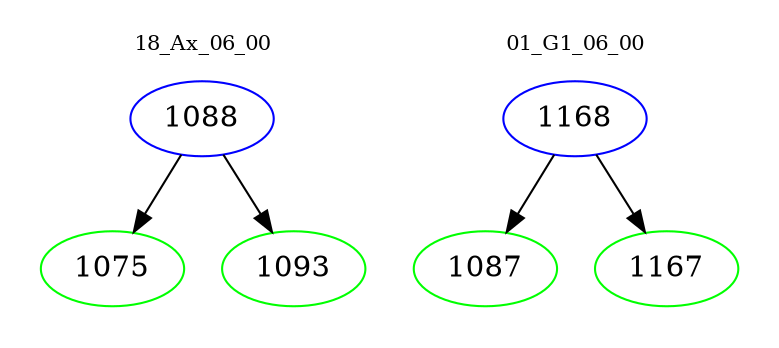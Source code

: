 digraph{
subgraph cluster_0 {
color = white
label = "18_Ax_06_00";
fontsize=10;
T0_1088 [label="1088", color="blue"]
T0_1088 -> T0_1075 [color="black"]
T0_1075 [label="1075", color="green"]
T0_1088 -> T0_1093 [color="black"]
T0_1093 [label="1093", color="green"]
}
subgraph cluster_1 {
color = white
label = "01_G1_06_00";
fontsize=10;
T1_1168 [label="1168", color="blue"]
T1_1168 -> T1_1087 [color="black"]
T1_1087 [label="1087", color="green"]
T1_1168 -> T1_1167 [color="black"]
T1_1167 [label="1167", color="green"]
}
}
